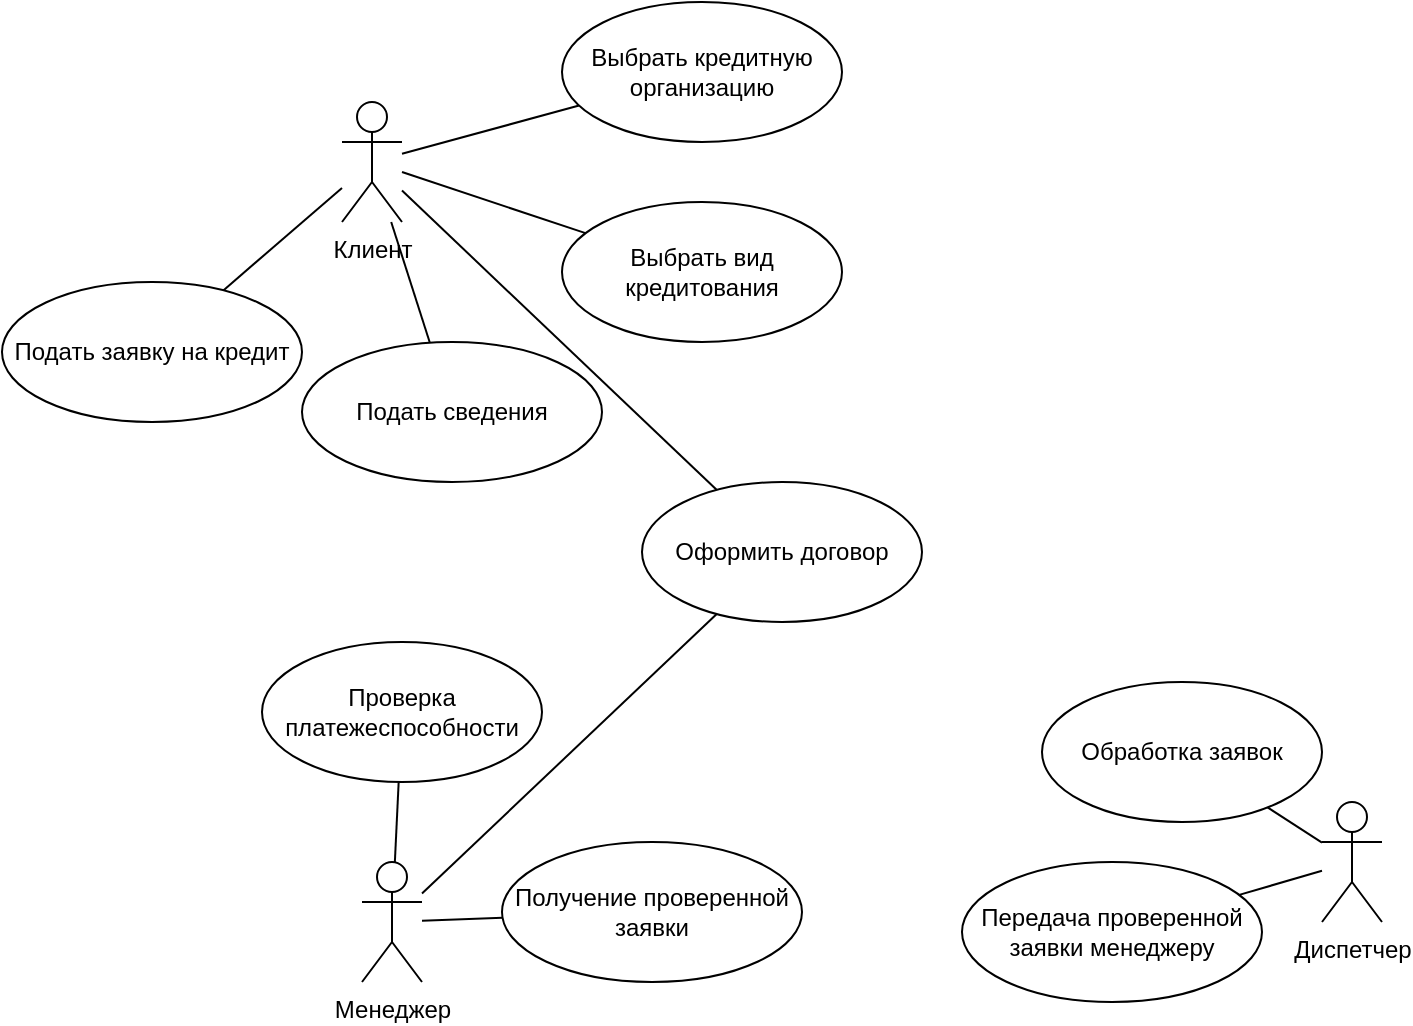 <mxfile version="15.3.8" type="github">
  <diagram id="YcuowkEEjXzd5HI7_TAc" name="Page-1">
    <mxGraphModel dx="1422" dy="801" grid="1" gridSize="10" guides="1" tooltips="1" connect="1" arrows="1" fold="1" page="1" pageScale="1" pageWidth="827" pageHeight="1169" math="0" shadow="0">
      <root>
        <mxCell id="0" />
        <mxCell id="1" parent="0" />
        <mxCell id="-ZqQXuWoFtTnUfQgecrW-25" style="rounded=0;orthogonalLoop=1;jettySize=auto;html=1;endArrow=none;endFill=0;" parent="1" source="-ZqQXuWoFtTnUfQgecrW-30" target="-ZqQXuWoFtTnUfQgecrW-38" edge="1">
          <mxGeometry relative="1" as="geometry">
            <mxPoint x="220" y="200" as="sourcePoint" />
          </mxGeometry>
        </mxCell>
        <mxCell id="-ZqQXuWoFtTnUfQgecrW-26" style="edgeStyle=none;rounded=0;orthogonalLoop=1;jettySize=auto;html=1;endArrow=none;endFill=0;" parent="1" source="-ZqQXuWoFtTnUfQgecrW-30" target="-ZqQXuWoFtTnUfQgecrW-32" edge="1">
          <mxGeometry relative="1" as="geometry" />
        </mxCell>
        <mxCell id="-ZqQXuWoFtTnUfQgecrW-27" style="edgeStyle=none;rounded=0;orthogonalLoop=1;jettySize=auto;html=1;endArrow=none;endFill=0;" parent="1" source="-ZqQXuWoFtTnUfQgecrW-30" target="-ZqQXuWoFtTnUfQgecrW-31" edge="1">
          <mxGeometry relative="1" as="geometry" />
        </mxCell>
        <mxCell id="-ZqQXuWoFtTnUfQgecrW-28" style="edgeStyle=none;rounded=0;orthogonalLoop=1;jettySize=auto;html=1;endArrow=none;endFill=0;" parent="1" source="-ZqQXuWoFtTnUfQgecrW-30" target="-ZqQXuWoFtTnUfQgecrW-39" edge="1">
          <mxGeometry relative="1" as="geometry" />
        </mxCell>
        <mxCell id="-ZqQXuWoFtTnUfQgecrW-29" style="edgeStyle=none;rounded=0;orthogonalLoop=1;jettySize=auto;html=1;endArrow=none;endFill=0;" parent="1" source="-ZqQXuWoFtTnUfQgecrW-30" target="-ZqQXuWoFtTnUfQgecrW-40" edge="1">
          <mxGeometry relative="1" as="geometry" />
        </mxCell>
        <mxCell id="-ZqQXuWoFtTnUfQgecrW-30" value="Клиент" style="shape=umlActor;verticalLabelPosition=bottom;verticalAlign=top;html=1;" parent="1" vertex="1">
          <mxGeometry x="230" y="160" width="30" height="60" as="geometry" />
        </mxCell>
        <mxCell id="-ZqQXuWoFtTnUfQgecrW-31" value="Подать заявку на кредит" style="ellipse;whiteSpace=wrap;html=1;" parent="1" vertex="1">
          <mxGeometry x="60" y="250" width="150" height="70" as="geometry" />
        </mxCell>
        <mxCell id="-ZqQXuWoFtTnUfQgecrW-32" value="Подать сведения" style="ellipse;whiteSpace=wrap;html=1;" parent="1" vertex="1">
          <mxGeometry x="210" y="280" width="150" height="70" as="geometry" />
        </mxCell>
        <mxCell id="-ZqQXuWoFtTnUfQgecrW-33" style="edgeStyle=none;rounded=0;orthogonalLoop=1;jettySize=auto;html=1;endArrow=none;endFill=0;" parent="1" source="-ZqQXuWoFtTnUfQgecrW-37" target="-ZqQXuWoFtTnUfQgecrW-38" edge="1">
          <mxGeometry relative="1" as="geometry" />
        </mxCell>
        <mxCell id="-ZqQXuWoFtTnUfQgecrW-35" style="edgeStyle=none;rounded=0;orthogonalLoop=1;jettySize=auto;html=1;endArrow=none;endFill=0;" parent="1" source="-ZqQXuWoFtTnUfQgecrW-37" target="-ZqQXuWoFtTnUfQgecrW-42" edge="1">
          <mxGeometry relative="1" as="geometry" />
        </mxCell>
        <mxCell id="-ZqQXuWoFtTnUfQgecrW-36" style="edgeStyle=none;rounded=0;orthogonalLoop=1;jettySize=auto;html=1;endArrow=none;endFill=0;" parent="1" source="-ZqQXuWoFtTnUfQgecrW-37" target="-ZqQXuWoFtTnUfQgecrW-48" edge="1">
          <mxGeometry relative="1" as="geometry" />
        </mxCell>
        <mxCell id="-ZqQXuWoFtTnUfQgecrW-37" value="Менеджер" style="shape=umlActor;verticalLabelPosition=bottom;verticalAlign=top;html=1;" parent="1" vertex="1">
          <mxGeometry x="240" y="540" width="30" height="60" as="geometry" />
        </mxCell>
        <mxCell id="-ZqQXuWoFtTnUfQgecrW-38" value="Оформить договор" style="ellipse;whiteSpace=wrap;html=1;" parent="1" vertex="1">
          <mxGeometry x="380" y="350" width="140" height="70" as="geometry" />
        </mxCell>
        <mxCell id="-ZqQXuWoFtTnUfQgecrW-39" value="Выбрать кредитную организацию" style="ellipse;whiteSpace=wrap;html=1;" parent="1" vertex="1">
          <mxGeometry x="340" y="110" width="140" height="70" as="geometry" />
        </mxCell>
        <mxCell id="-ZqQXuWoFtTnUfQgecrW-40" value="Выбрать вид кредитования" style="ellipse;whiteSpace=wrap;html=1;" parent="1" vertex="1">
          <mxGeometry x="340" y="210" width="140" height="70" as="geometry" />
        </mxCell>
        <mxCell id="-ZqQXuWoFtTnUfQgecrW-42" value="Проверка платежеспособности" style="ellipse;whiteSpace=wrap;html=1;" parent="1" vertex="1">
          <mxGeometry x="190" y="430" width="140" height="70" as="geometry" />
        </mxCell>
        <mxCell id="-ZqQXuWoFtTnUfQgecrW-43" style="edgeStyle=none;rounded=0;orthogonalLoop=1;jettySize=auto;html=1;endArrow=none;endFill=0;" parent="1" source="-ZqQXuWoFtTnUfQgecrW-45" target="-ZqQXuWoFtTnUfQgecrW-46" edge="1">
          <mxGeometry relative="1" as="geometry" />
        </mxCell>
        <mxCell id="-ZqQXuWoFtTnUfQgecrW-44" style="edgeStyle=none;rounded=0;orthogonalLoop=1;jettySize=auto;html=1;endArrow=none;endFill=0;" parent="1" source="-ZqQXuWoFtTnUfQgecrW-45" target="-ZqQXuWoFtTnUfQgecrW-47" edge="1">
          <mxGeometry relative="1" as="geometry" />
        </mxCell>
        <mxCell id="-ZqQXuWoFtTnUfQgecrW-45" value="Диспетчер" style="shape=umlActor;verticalLabelPosition=bottom;verticalAlign=top;html=1;" parent="1" vertex="1">
          <mxGeometry x="720" y="510" width="30" height="60" as="geometry" />
        </mxCell>
        <mxCell id="-ZqQXuWoFtTnUfQgecrW-46" value="Обработка заявок" style="ellipse;whiteSpace=wrap;html=1;" parent="1" vertex="1">
          <mxGeometry x="580" y="450" width="140" height="70" as="geometry" />
        </mxCell>
        <mxCell id="-ZqQXuWoFtTnUfQgecrW-47" value="Передача проверенной заявки менеджеру" style="ellipse;whiteSpace=wrap;html=1;" parent="1" vertex="1">
          <mxGeometry x="540" y="540" width="150" height="70" as="geometry" />
        </mxCell>
        <mxCell id="-ZqQXuWoFtTnUfQgecrW-48" value="Получение проверенной заявки" style="ellipse;whiteSpace=wrap;html=1;" parent="1" vertex="1">
          <mxGeometry x="310" y="530" width="150" height="70" as="geometry" />
        </mxCell>
      </root>
    </mxGraphModel>
  </diagram>
</mxfile>

